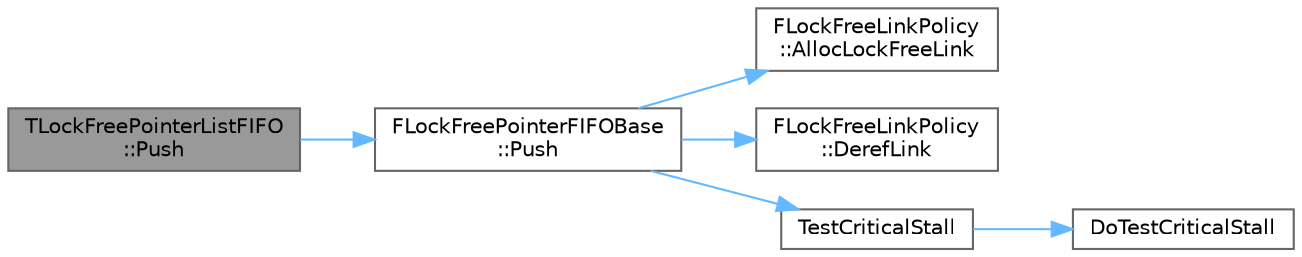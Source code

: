 digraph "TLockFreePointerListFIFO::Push"
{
 // INTERACTIVE_SVG=YES
 // LATEX_PDF_SIZE
  bgcolor="transparent";
  edge [fontname=Helvetica,fontsize=10,labelfontname=Helvetica,labelfontsize=10];
  node [fontname=Helvetica,fontsize=10,shape=box,height=0.2,width=0.4];
  rankdir="LR";
  Node1 [id="Node000001",label="TLockFreePointerListFIFO\l::Push",height=0.2,width=0.4,color="gray40", fillcolor="grey60", style="filled", fontcolor="black",tooltip="Push an item onto the head of the list."];
  Node1 -> Node2 [id="edge1_Node000001_Node000002",color="steelblue1",style="solid",tooltip=" "];
  Node2 [id="Node000002",label="FLockFreePointerFIFOBase\l::Push",height=0.2,width=0.4,color="grey40", fillcolor="white", style="filled",URL="$d6/d4d/classFLockFreePointerFIFOBase.html#ab11e3d36f23482f3e1f57c1aefabc0da",tooltip=" "];
  Node2 -> Node3 [id="edge2_Node000002_Node000003",color="steelblue1",style="solid",tooltip=" "];
  Node3 [id="Node000003",label="FLockFreeLinkPolicy\l::AllocLockFreeLink",height=0.2,width=0.4,color="grey40", fillcolor="white", style="filled",URL="$d8/dc2/structFLockFreeLinkPolicy.html#ac9465338680c25fe305ed36dd76fc4cf",tooltip=" "];
  Node2 -> Node4 [id="edge3_Node000002_Node000004",color="steelblue1",style="solid",tooltip=" "];
  Node4 [id="Node000004",label="FLockFreeLinkPolicy\l::DerefLink",height=0.2,width=0.4,color="grey40", fillcolor="white", style="filled",URL="$d8/dc2/structFLockFreeLinkPolicy.html#af13a3885ddc52d960b7e7054b1e39bef",tooltip=" "];
  Node2 -> Node5 [id="edge4_Node000002_Node000005",color="steelblue1",style="solid",tooltip=" "];
  Node5 [id="Node000005",label="TestCriticalStall",height=0.2,width=0.4,color="grey40", fillcolor="white", style="filled",URL="$d4/de7/LockFreeList_8h.html#af575b72b7e8e992e2b0846562f699d5f",tooltip=" "];
  Node5 -> Node6 [id="edge5_Node000005_Node000006",color="steelblue1",style="solid",tooltip=" "];
  Node6 [id="Node000006",label="DoTestCriticalStall",height=0.2,width=0.4,color="grey40", fillcolor="white", style="filled",URL="$d4/de7/LockFreeList_8h.html#accceafbf077d7d7d44b704602faa40de",tooltip=" "];
}
